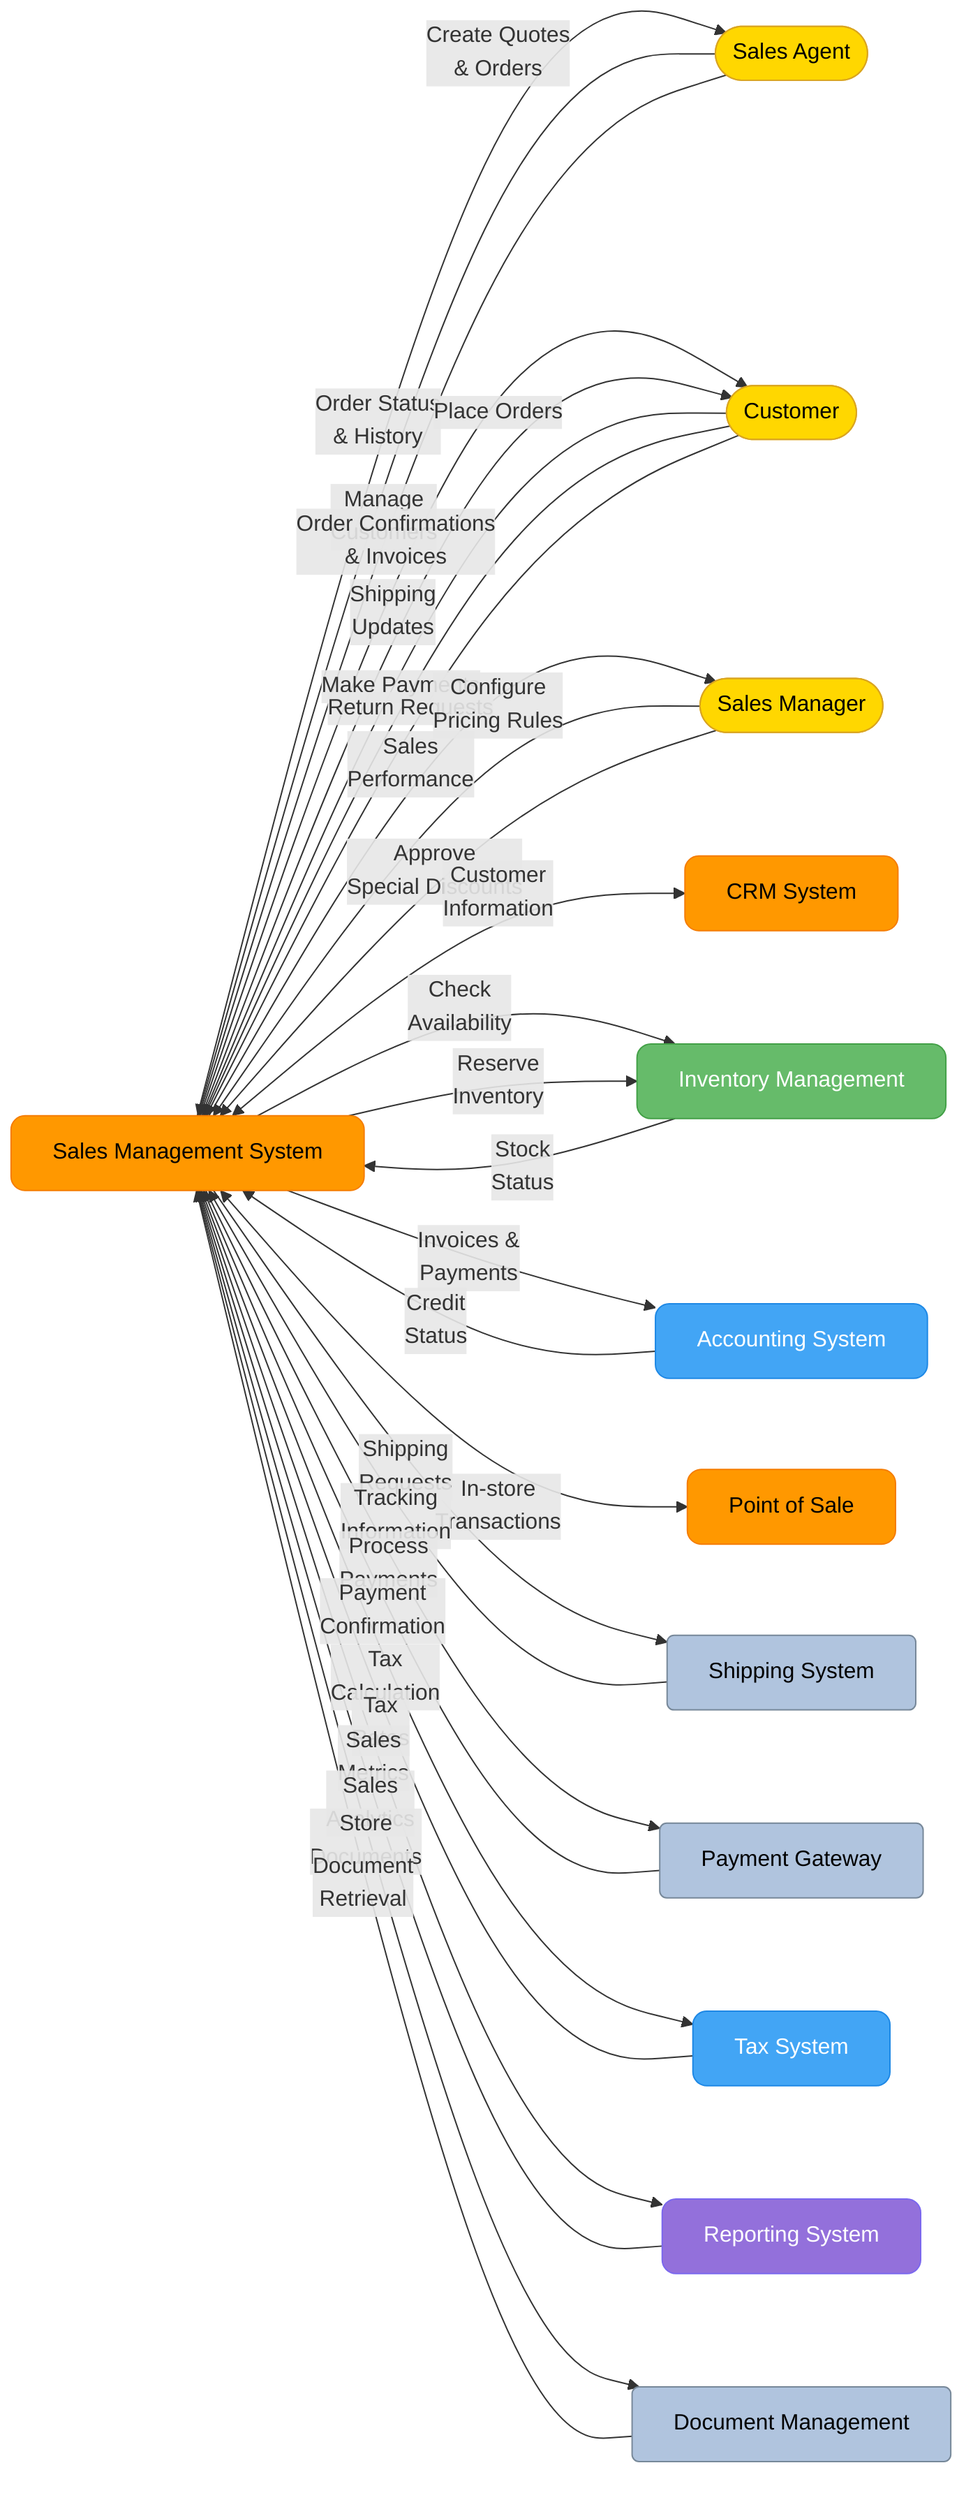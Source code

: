 flowchart LR
    %% Main system
    SM[Sales Management System]:::sales
    
    %% External entities
    SA([Sales Agent]):::external
    CU([Customer]):::external
    SM_MGR([Sales Manager]):::external
    
    %% Other systems
    CRM[CRM System]:::sales
    INV[Inventory Management]:::inventory
    ACC[Accounting System]:::accounting
    POS[Point of Sale]:::sales
    SHIP[Shipping System]:::external_system
    PAY[Payment Gateway]:::external_system
    TAX[Tax System]:::accounting
    REP[Reporting System]:::reporting
    DOC[Document Management]:::external_system
    
    %% Connections with data flows
    %% Sales Agent interactions
    SA -->|Create Quotes\n& Orders| SM
    SA -->|Manage\nCustomers| SM
    SM -->|Order Status\n& History| SA
    
    %% Customer interactions
    CU -->|Place Orders| SM
    CU -->|Make Payments| SM
    CU -->|Return Requests| SM
    SM -->|Order Confirmations\n& Invoices| CU
    SM -->|Shipping\nUpdates| CU
    
    %% Sales Manager interactions
    SM_MGR -->|Configure\nPricing Rules| SM
    SM_MGR -->|Approve\nSpecial Discounts| SM
    SM -->|Sales\nPerformance| SM_MGR
    
    %% System interactions
    SM <-->|Customer\nInformation| CRM
    
    SM -->|Check\nAvailability| INV
    SM -->|Reserve\nInventory| INV
    INV -->|Stock\nStatus| SM
    
    SM -->|Invoices &\nPayments| ACC
    ACC -->|Credit\nStatus| SM
    
    SM <-->|In-store\nTransactions| POS
    
    SM -->|Shipping\nRequests| SHIP
    SHIP -->|Tracking\nInformation| SM
    
    SM -->|Process\nPayments| PAY
    PAY -->|Payment\nConfirmation| SM
    
    SM -->|Tax\nCalculation| TAX
    TAX -->|Tax\nRates| SM
    
    SM -->|Sales\nMetrics| REP
    REP -->|Sales\nAnalytics| SM
    
    SM -->|Store\nDocuments| DOC
    DOC -->|Document\nRetrieval| SM
    
    %% Styles
    classDef sales fill:#FF9800,stroke:#F57C00,color:black,rx:10,ry:10
    classDef inventory fill:#66BB6A,stroke:#43A047,color:white,rx:10,ry:10
    classDef accounting fill:#42A5F5,stroke:#1E88E5,color:white,rx:10,ry:10
    classDef external fill:#FFD700,stroke:#DAA520,color:black,rx:5,ry:5,shape:stadium
    classDef external_system fill:#B0C4DE,stroke:#778899,color:black,rx:5,ry:5
    classDef reporting fill:#9370DB,stroke:#7B68EE,color:white,rx:10,ry:10